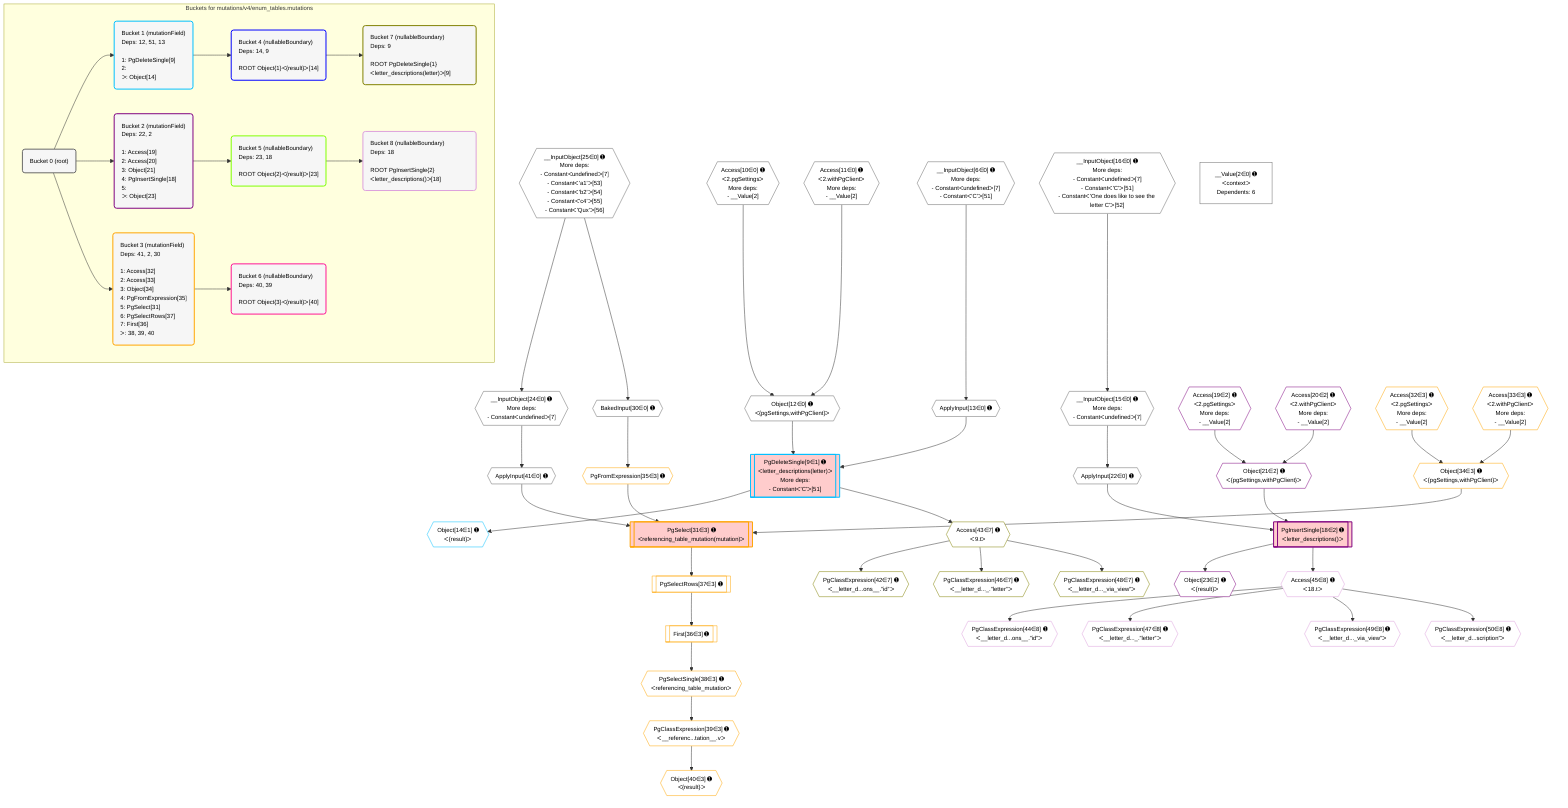 %%{init: {'themeVariables': { 'fontSize': '12px'}}}%%
graph TD
    classDef path fill:#eee,stroke:#000,color:#000
    classDef plan fill:#fff,stroke-width:1px,color:#000
    classDef itemplan fill:#fff,stroke-width:2px,color:#000
    classDef unbatchedplan fill:#dff,stroke-width:1px,color:#000
    classDef sideeffectplan fill:#fcc,stroke-width:2px,color:#000
    classDef bucket fill:#f6f6f6,color:#000,stroke-width:2px,text-align:left

    subgraph "Buckets for mutations/v4/enum_tables.mutations"
    Bucket0("Bucket 0 (root)"):::bucket
    Bucket1("Bucket 1 (mutationField)<br />Deps: 12, 51, 13<br /><br />1: PgDeleteSingle[9]<br />2: <br />ᐳ: Object[14]"):::bucket
    Bucket2("Bucket 2 (mutationField)<br />Deps: 22, 2<br /><br />1: Access[19]<br />2: Access[20]<br />3: Object[21]<br />4: PgInsertSingle[18]<br />5: <br />ᐳ: Object[23]"):::bucket
    Bucket3("Bucket 3 (mutationField)<br />Deps: 41, 2, 30<br /><br />1: Access[32]<br />2: Access[33]<br />3: Object[34]<br />4: PgFromExpression[35]<br />5: PgSelect[31]<br />6: PgSelectRows[37]<br />7: First[36]<br />ᐳ: 38, 39, 40"):::bucket
    Bucket4("Bucket 4 (nullableBoundary)<br />Deps: 14, 9<br /><br />ROOT Object{1}ᐸ{result}ᐳ[14]"):::bucket
    Bucket5("Bucket 5 (nullableBoundary)<br />Deps: 23, 18<br /><br />ROOT Object{2}ᐸ{result}ᐳ[23]"):::bucket
    Bucket6("Bucket 6 (nullableBoundary)<br />Deps: 40, 39<br /><br />ROOT Object{3}ᐸ{result}ᐳ[40]"):::bucket
    Bucket7("Bucket 7 (nullableBoundary)<br />Deps: 9<br /><br />ROOT PgDeleteSingle{1}ᐸletter_descriptions(letter)ᐳ[9]"):::bucket
    Bucket8("Bucket 8 (nullableBoundary)<br />Deps: 18<br /><br />ROOT PgInsertSingle{2}ᐸletter_descriptions()ᐳ[18]"):::bucket
    end
    Bucket0 --> Bucket1 & Bucket2 & Bucket3
    Bucket1 --> Bucket4
    Bucket2 --> Bucket5
    Bucket3 --> Bucket6
    Bucket4 --> Bucket7
    Bucket5 --> Bucket8

    %% plan dependencies
    __InputObject25{{"__InputObject[25∈0] ➊<br />More deps:<br />- Constantᐸundefinedᐳ[7]<br />- Constantᐸ'a1'ᐳ[53]<br />- Constantᐸ'b2'ᐳ[54]<br />- Constantᐸ'c4'ᐳ[55]<br />- Constantᐸ'Qux'ᐳ[56]"}}:::plan
    __InputObject16{{"__InputObject[16∈0] ➊<br />More deps:<br />- Constantᐸundefinedᐳ[7]<br />- Constantᐸ'C'ᐳ[51]<br />- Constantᐸ'One does like to see the letter C'ᐳ[52]"}}:::plan
    __InputObject6{{"__InputObject[6∈0] ➊<br />More deps:<br />- Constantᐸundefinedᐳ[7]<br />- Constantᐸ'C'ᐳ[51]"}}:::plan
    Object12{{"Object[12∈0] ➊<br />ᐸ{pgSettings,withPgClient}ᐳ"}}:::plan
    Access10{{"Access[10∈0] ➊<br />ᐸ2.pgSettingsᐳ<br />More deps:<br />- __Value[2]"}}:::plan
    Access11{{"Access[11∈0] ➊<br />ᐸ2.withPgClientᐳ<br />More deps:<br />- __Value[2]"}}:::plan
    Access10 & Access11 --> Object12
    __InputObject15{{"__InputObject[15∈0] ➊<br />More deps:<br />- Constantᐸundefinedᐳ[7]"}}:::plan
    __InputObject16 --> __InputObject15
    __InputObject24{{"__InputObject[24∈0] ➊<br />More deps:<br />- Constantᐸundefinedᐳ[7]"}}:::plan
    __InputObject25 --> __InputObject24
    ApplyInput13{{"ApplyInput[13∈0] ➊"}}:::plan
    __InputObject6 --> ApplyInput13
    ApplyInput22{{"ApplyInput[22∈0] ➊"}}:::plan
    __InputObject15 --> ApplyInput22
    BakedInput30{{"BakedInput[30∈0] ➊"}}:::plan
    __InputObject25 --> BakedInput30
    ApplyInput41{{"ApplyInput[41∈0] ➊"}}:::plan
    __InputObject24 --> ApplyInput41
    __Value2["__Value[2∈0] ➊<br />ᐸcontextᐳ<br />Dependents: 6"]:::plan
    PgDeleteSingle9[["PgDeleteSingle[9∈1] ➊<br />ᐸletter_descriptions(letter)ᐳ<br />More deps:<br />- Constantᐸ'C'ᐳ[51]"]]:::sideeffectplan
    Object12 & ApplyInput13 --> PgDeleteSingle9
    Object14{{"Object[14∈1] ➊<br />ᐸ{result}ᐳ"}}:::plan
    PgDeleteSingle9 --> Object14
    PgInsertSingle18[["PgInsertSingle[18∈2] ➊<br />ᐸletter_descriptions()ᐳ"]]:::sideeffectplan
    Object21{{"Object[21∈2] ➊<br />ᐸ{pgSettings,withPgClient}ᐳ"}}:::plan
    Object21 & ApplyInput22 --> PgInsertSingle18
    Access19{{"Access[19∈2] ➊<br />ᐸ2.pgSettingsᐳ<br />More deps:<br />- __Value[2]"}}:::plan
    Access20{{"Access[20∈2] ➊<br />ᐸ2.withPgClientᐳ<br />More deps:<br />- __Value[2]"}}:::plan
    Access19 & Access20 --> Object21
    Object23{{"Object[23∈2] ➊<br />ᐸ{result}ᐳ"}}:::plan
    PgInsertSingle18 --> Object23
    PgSelect31[["PgSelect[31∈3] ➊<br />ᐸreferencing_table_mutation(mutation)ᐳ"]]:::sideeffectplan
    Object34{{"Object[34∈3] ➊<br />ᐸ{pgSettings,withPgClient}ᐳ"}}:::plan
    PgFromExpression35{{"PgFromExpression[35∈3] ➊"}}:::plan
    Object34 & PgFromExpression35 & ApplyInput41 --> PgSelect31
    Access32{{"Access[32∈3] ➊<br />ᐸ2.pgSettingsᐳ<br />More deps:<br />- __Value[2]"}}:::plan
    Access33{{"Access[33∈3] ➊<br />ᐸ2.withPgClientᐳ<br />More deps:<br />- __Value[2]"}}:::plan
    Access32 & Access33 --> Object34
    BakedInput30 --> PgFromExpression35
    First36[["First[36∈3] ➊"]]:::plan
    PgSelectRows37[["PgSelectRows[37∈3] ➊"]]:::plan
    PgSelectRows37 --> First36
    PgSelect31 --> PgSelectRows37
    PgSelectSingle38{{"PgSelectSingle[38∈3] ➊<br />ᐸreferencing_table_mutationᐳ"}}:::plan
    First36 --> PgSelectSingle38
    PgClassExpression39{{"PgClassExpression[39∈3] ➊<br />ᐸ__referenc...tation__.vᐳ"}}:::plan
    PgSelectSingle38 --> PgClassExpression39
    Object40{{"Object[40∈3] ➊<br />ᐸ{result}ᐳ"}}:::plan
    PgClassExpression39 --> Object40
    PgClassExpression42{{"PgClassExpression[42∈7] ➊<br />ᐸ__letter_d...ons__.”id”ᐳ"}}:::plan
    Access43{{"Access[43∈7] ➊<br />ᐸ9.tᐳ"}}:::plan
    Access43 --> PgClassExpression42
    PgDeleteSingle9 --> Access43
    PgClassExpression46{{"PgClassExpression[46∈7] ➊<br />ᐸ__letter_d..._.”letter”ᐳ"}}:::plan
    Access43 --> PgClassExpression46
    PgClassExpression48{{"PgClassExpression[48∈7] ➊<br />ᐸ__letter_d..._via_view”ᐳ"}}:::plan
    Access43 --> PgClassExpression48
    PgClassExpression44{{"PgClassExpression[44∈8] ➊<br />ᐸ__letter_d...ons__.”id”ᐳ"}}:::plan
    Access45{{"Access[45∈8] ➊<br />ᐸ18.tᐳ"}}:::plan
    Access45 --> PgClassExpression44
    PgInsertSingle18 --> Access45
    PgClassExpression47{{"PgClassExpression[47∈8] ➊<br />ᐸ__letter_d..._.”letter”ᐳ"}}:::plan
    Access45 --> PgClassExpression47
    PgClassExpression49{{"PgClassExpression[49∈8] ➊<br />ᐸ__letter_d..._via_view”ᐳ"}}:::plan
    Access45 --> PgClassExpression49
    PgClassExpression50{{"PgClassExpression[50∈8] ➊<br />ᐸ__letter_d...scription”ᐳ"}}:::plan
    Access45 --> PgClassExpression50

    %% define steps
    classDef bucket0 stroke:#696969
    class Bucket0,__Value2,__InputObject6,Access10,Access11,Object12,ApplyInput13,__InputObject15,__InputObject16,ApplyInput22,__InputObject24,__InputObject25,BakedInput30,ApplyInput41 bucket0
    classDef bucket1 stroke:#00bfff
    class Bucket1,PgDeleteSingle9,Object14 bucket1
    classDef bucket2 stroke:#7f007f
    class Bucket2,PgInsertSingle18,Access19,Access20,Object21,Object23 bucket2
    classDef bucket3 stroke:#ffa500
    class Bucket3,PgSelect31,Access32,Access33,Object34,PgFromExpression35,First36,PgSelectRows37,PgSelectSingle38,PgClassExpression39,Object40 bucket3
    classDef bucket4 stroke:#0000ff
    class Bucket4 bucket4
    classDef bucket5 stroke:#7fff00
    class Bucket5 bucket5
    classDef bucket6 stroke:#ff1493
    class Bucket6 bucket6
    classDef bucket7 stroke:#808000
    class Bucket7,PgClassExpression42,Access43,PgClassExpression46,PgClassExpression48 bucket7
    classDef bucket8 stroke:#dda0dd
    class Bucket8,PgClassExpression44,Access45,PgClassExpression47,PgClassExpression49,PgClassExpression50 bucket8